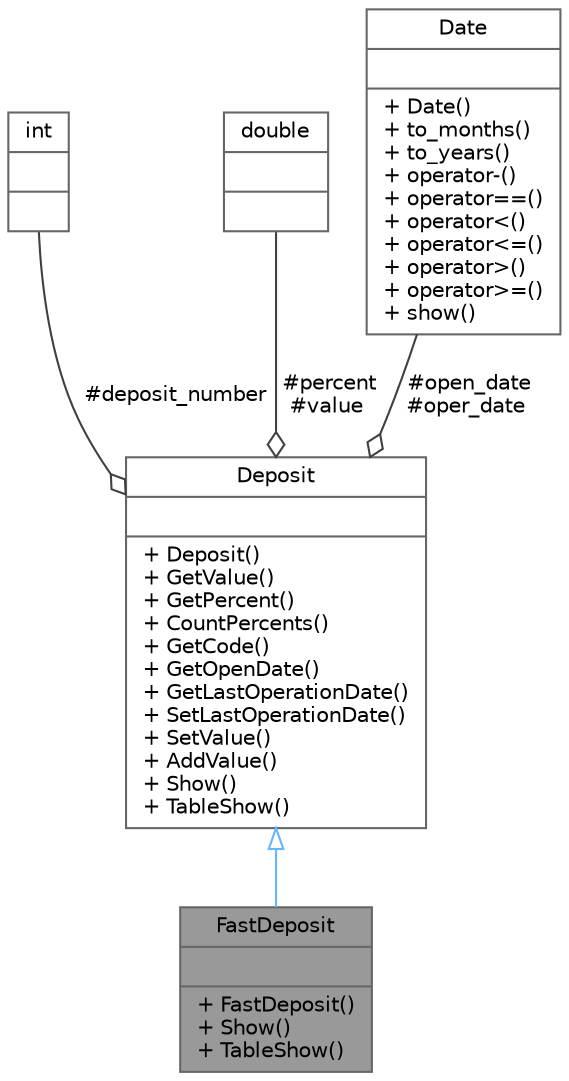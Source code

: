 digraph "FastDeposit"
{
 // LATEX_PDF_SIZE
  bgcolor="transparent";
  edge [fontname=Helvetica,fontsize=10,labelfontname=Helvetica,labelfontsize=10];
  node [fontname=Helvetica,fontsize=10,shape=box,height=0.2,width=0.4];
  Node1 [shape=record,label="{FastDeposit\n||+ FastDeposit()\l+ Show()\l+ TableShow()\l}",height=0.2,width=0.4,color="gray40", fillcolor="grey60", style="filled", fontcolor="black",tooltip=" "];
  Node2 -> Node1 [dir="back",color="steelblue1",style="solid",arrowtail="onormal"];
  Node2 [shape=record,label="{Deposit\n||+ Deposit()\l+ GetValue()\l+ GetPercent()\l+ CountPercents()\l+ GetCode()\l+ GetOpenDate()\l+ GetLastOperationDate()\l+ SetLastOperationDate()\l+ SetValue()\l+ AddValue()\l+ Show()\l+ TableShow()\l}",height=0.2,width=0.4,color="gray40", fillcolor="white", style="filled",URL="$db/df5/classDeposit.html",tooltip=" "];
  Node3 -> Node2 [color="grey25",style="solid",label=" #deposit_number" ,arrowhead="odiamond"];
  Node3 [shape=record,label="{int\n||}",height=0.2,width=0.4,color="gray40", fillcolor="white", style="filled",tooltip=" "];
  Node4 -> Node2 [color="grey25",style="solid",label=" #percent\n#value" ,arrowhead="odiamond"];
  Node4 [shape=record,label="{double\n||}",height=0.2,width=0.4,color="gray40", fillcolor="white", style="filled",tooltip=" "];
  Node5 -> Node2 [color="grey25",style="solid",label=" #open_date\n#oper_date" ,arrowhead="odiamond"];
  Node5 [shape=record,label="{Date\n||+ Date()\l+ to_months()\l+ to_years()\l+ operator-()\l+ operator==()\l+ operator\<()\l+ operator\<=()\l+ operator\>()\l+ operator\>=()\l+ show()\l}",height=0.2,width=0.4,color="gray40", fillcolor="white", style="filled",URL="$de/d4a/classDate.html",tooltip=" "];
}
